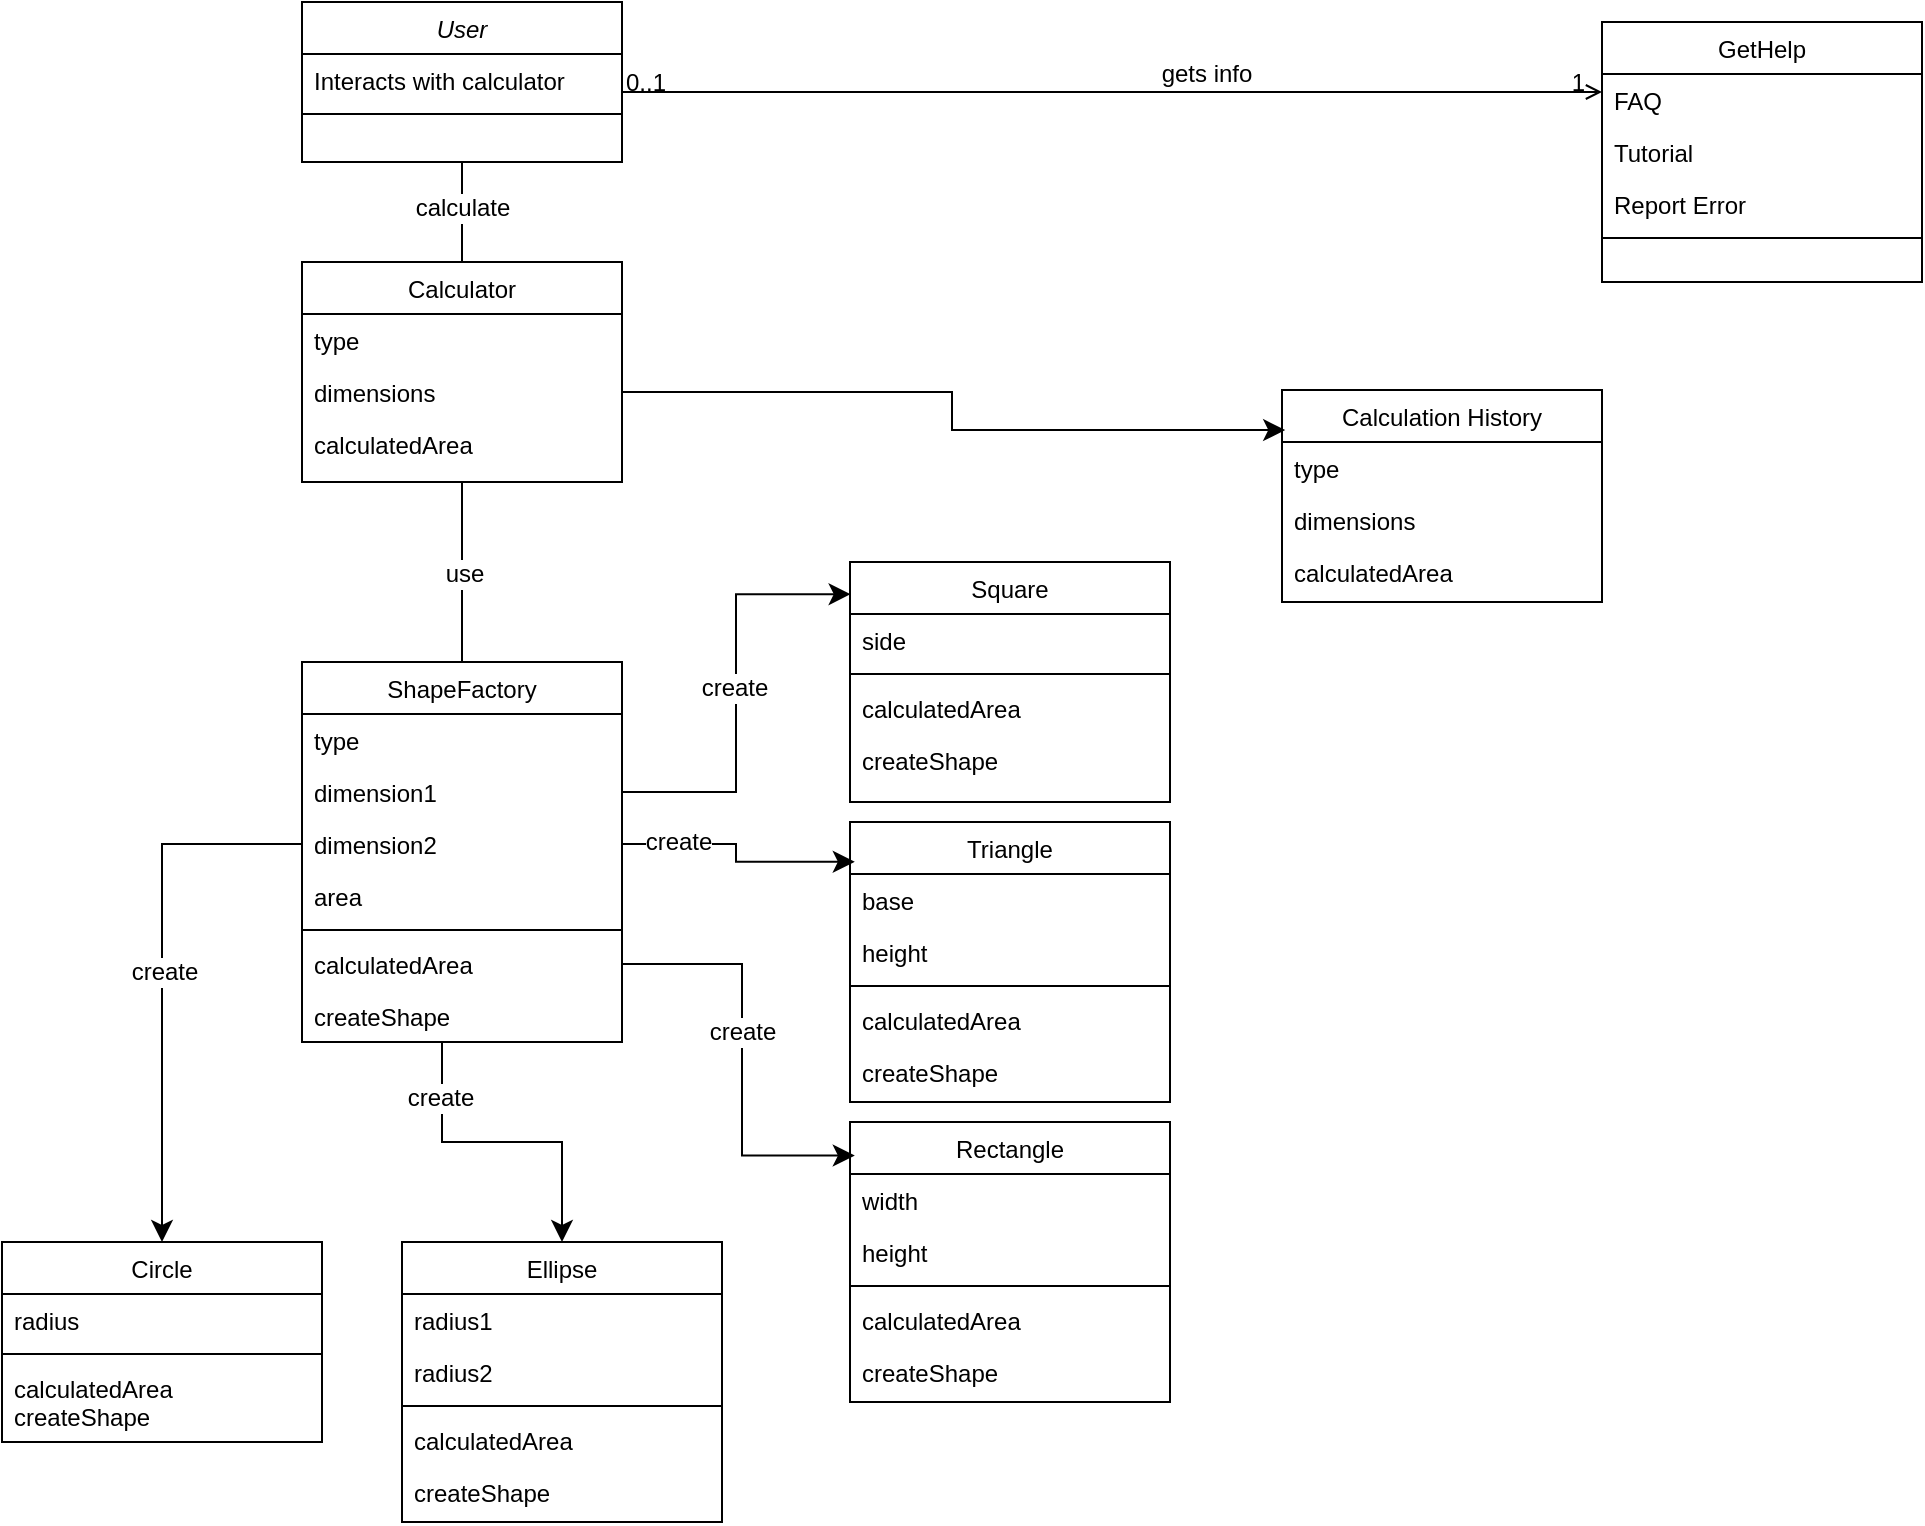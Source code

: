 <mxfile version="24.3.1" type="github">
  <diagram id="C5RBs43oDa-KdzZeNtuy" name="Page-1">
    <mxGraphModel dx="1816" dy="567" grid="1" gridSize="10" guides="1" tooltips="1" connect="1" arrows="1" fold="1" page="1" pageScale="1" pageWidth="827" pageHeight="1169" math="0" shadow="0">
      <root>
        <mxCell id="WIyWlLk6GJQsqaUBKTNV-0" />
        <mxCell id="WIyWlLk6GJQsqaUBKTNV-1" parent="WIyWlLk6GJQsqaUBKTNV-0" />
        <mxCell id="zkfFHV4jXpPFQw0GAbJ--0" value="User" style="swimlane;fontStyle=2;align=center;verticalAlign=top;childLayout=stackLayout;horizontal=1;startSize=26;horizontalStack=0;resizeParent=1;resizeLast=0;collapsible=1;marginBottom=0;rounded=0;shadow=0;strokeWidth=1;" parent="WIyWlLk6GJQsqaUBKTNV-1" vertex="1">
          <mxGeometry x="60" y="110" width="160" height="80" as="geometry">
            <mxRectangle x="230" y="140" width="160" height="26" as="alternateBounds" />
          </mxGeometry>
        </mxCell>
        <mxCell id="zkfFHV4jXpPFQw0GAbJ--1" value="Interacts with calculator" style="text;align=left;verticalAlign=top;spacingLeft=4;spacingRight=4;overflow=hidden;rotatable=0;points=[[0,0.5],[1,0.5]];portConstraint=eastwest;" parent="zkfFHV4jXpPFQw0GAbJ--0" vertex="1">
          <mxGeometry y="26" width="160" height="26" as="geometry" />
        </mxCell>
        <mxCell id="zkfFHV4jXpPFQw0GAbJ--4" value="" style="line;html=1;strokeWidth=1;align=left;verticalAlign=middle;spacingTop=-1;spacingLeft=3;spacingRight=3;rotatable=0;labelPosition=right;points=[];portConstraint=eastwest;" parent="zkfFHV4jXpPFQw0GAbJ--0" vertex="1">
          <mxGeometry y="52" width="160" height="8" as="geometry" />
        </mxCell>
        <mxCell id="zkfFHV4jXpPFQw0GAbJ--6" value="Calculator" style="swimlane;fontStyle=0;align=center;verticalAlign=top;childLayout=stackLayout;horizontal=1;startSize=26;horizontalStack=0;resizeParent=1;resizeLast=0;collapsible=1;marginBottom=0;rounded=0;shadow=0;strokeWidth=1;" parent="WIyWlLk6GJQsqaUBKTNV-1" vertex="1">
          <mxGeometry x="60" y="240" width="160" height="110" as="geometry">
            <mxRectangle x="130" y="380" width="160" height="26" as="alternateBounds" />
          </mxGeometry>
        </mxCell>
        <mxCell id="zkfFHV4jXpPFQw0GAbJ--7" value="type" style="text;align=left;verticalAlign=top;spacingLeft=4;spacingRight=4;overflow=hidden;rotatable=0;points=[[0,0.5],[1,0.5]];portConstraint=eastwest;" parent="zkfFHV4jXpPFQw0GAbJ--6" vertex="1">
          <mxGeometry y="26" width="160" height="26" as="geometry" />
        </mxCell>
        <mxCell id="zkfFHV4jXpPFQw0GAbJ--8" value="dimensions" style="text;align=left;verticalAlign=top;spacingLeft=4;spacingRight=4;overflow=hidden;rotatable=0;points=[[0,0.5],[1,0.5]];portConstraint=eastwest;rounded=0;shadow=0;html=0;" parent="zkfFHV4jXpPFQw0GAbJ--6" vertex="1">
          <mxGeometry y="52" width="160" height="26" as="geometry" />
        </mxCell>
        <mxCell id="zkfFHV4jXpPFQw0GAbJ--11" value="calculatedArea" style="text;align=left;verticalAlign=top;spacingLeft=4;spacingRight=4;overflow=hidden;rotatable=0;points=[[0,0.5],[1,0.5]];portConstraint=eastwest;" parent="zkfFHV4jXpPFQw0GAbJ--6" vertex="1">
          <mxGeometry y="78" width="160" height="26" as="geometry" />
        </mxCell>
        <mxCell id="zkfFHV4jXpPFQw0GAbJ--12" value="" style="endArrow=none;endSize=10;endFill=0;shadow=0;strokeWidth=1;rounded=0;curved=0;edgeStyle=elbowEdgeStyle;elbow=horizontal;" parent="WIyWlLk6GJQsqaUBKTNV-1" source="zkfFHV4jXpPFQw0GAbJ--6" target="zkfFHV4jXpPFQw0GAbJ--0" edge="1">
          <mxGeometry width="160" relative="1" as="geometry">
            <mxPoint x="200" y="203" as="sourcePoint" />
            <mxPoint x="200" y="203" as="targetPoint" />
          </mxGeometry>
        </mxCell>
        <mxCell id="xh-2HfI7lwQ8egLjd8nN-85" value="calculate" style="edgeLabel;html=1;align=center;verticalAlign=middle;resizable=0;points=[];fontSize=12;" vertex="1" connectable="0" parent="zkfFHV4jXpPFQw0GAbJ--12">
          <mxGeometry x="0.076" relative="1" as="geometry">
            <mxPoint as="offset" />
          </mxGeometry>
        </mxCell>
        <mxCell id="zkfFHV4jXpPFQw0GAbJ--17" value="GetHelp" style="swimlane;fontStyle=0;align=center;verticalAlign=top;childLayout=stackLayout;horizontal=1;startSize=26;horizontalStack=0;resizeParent=1;resizeLast=0;collapsible=1;marginBottom=0;rounded=0;shadow=0;strokeWidth=1;" parent="WIyWlLk6GJQsqaUBKTNV-1" vertex="1">
          <mxGeometry x="710" y="120" width="160" height="130" as="geometry">
            <mxRectangle x="550" y="140" width="160" height="26" as="alternateBounds" />
          </mxGeometry>
        </mxCell>
        <mxCell id="zkfFHV4jXpPFQw0GAbJ--18" value="FAQ" style="text;align=left;verticalAlign=top;spacingLeft=4;spacingRight=4;overflow=hidden;rotatable=0;points=[[0,0.5],[1,0.5]];portConstraint=eastwest;" parent="zkfFHV4jXpPFQw0GAbJ--17" vertex="1">
          <mxGeometry y="26" width="160" height="26" as="geometry" />
        </mxCell>
        <mxCell id="zkfFHV4jXpPFQw0GAbJ--19" value="Tutorial" style="text;align=left;verticalAlign=top;spacingLeft=4;spacingRight=4;overflow=hidden;rotatable=0;points=[[0,0.5],[1,0.5]];portConstraint=eastwest;rounded=0;shadow=0;html=0;" parent="zkfFHV4jXpPFQw0GAbJ--17" vertex="1">
          <mxGeometry y="52" width="160" height="26" as="geometry" />
        </mxCell>
        <mxCell id="zkfFHV4jXpPFQw0GAbJ--20" value="Report Error" style="text;align=left;verticalAlign=top;spacingLeft=4;spacingRight=4;overflow=hidden;rotatable=0;points=[[0,0.5],[1,0.5]];portConstraint=eastwest;rounded=0;shadow=0;html=0;" parent="zkfFHV4jXpPFQw0GAbJ--17" vertex="1">
          <mxGeometry y="78" width="160" height="26" as="geometry" />
        </mxCell>
        <mxCell id="zkfFHV4jXpPFQw0GAbJ--23" value="" style="line;html=1;strokeWidth=1;align=left;verticalAlign=middle;spacingTop=-1;spacingLeft=3;spacingRight=3;rotatable=0;labelPosition=right;points=[];portConstraint=eastwest;" parent="zkfFHV4jXpPFQw0GAbJ--17" vertex="1">
          <mxGeometry y="104" width="160" height="8" as="geometry" />
        </mxCell>
        <mxCell id="zkfFHV4jXpPFQw0GAbJ--26" value="" style="endArrow=open;shadow=0;strokeWidth=1;rounded=0;curved=0;endFill=1;edgeStyle=elbowEdgeStyle;elbow=vertical;" parent="WIyWlLk6GJQsqaUBKTNV-1" source="zkfFHV4jXpPFQw0GAbJ--0" target="zkfFHV4jXpPFQw0GAbJ--17" edge="1">
          <mxGeometry x="0.5" y="41" relative="1" as="geometry">
            <mxPoint x="380" y="192" as="sourcePoint" />
            <mxPoint x="540" y="192" as="targetPoint" />
            <mxPoint x="-40" y="32" as="offset" />
          </mxGeometry>
        </mxCell>
        <mxCell id="zkfFHV4jXpPFQw0GAbJ--27" value="0..1" style="resizable=0;align=left;verticalAlign=bottom;labelBackgroundColor=none;fontSize=12;" parent="zkfFHV4jXpPFQw0GAbJ--26" connectable="0" vertex="1">
          <mxGeometry x="-1" relative="1" as="geometry">
            <mxPoint y="4" as="offset" />
          </mxGeometry>
        </mxCell>
        <mxCell id="zkfFHV4jXpPFQw0GAbJ--28" value="1" style="resizable=0;align=right;verticalAlign=bottom;labelBackgroundColor=none;fontSize=12;" parent="zkfFHV4jXpPFQw0GAbJ--26" connectable="0" vertex="1">
          <mxGeometry x="1" relative="1" as="geometry">
            <mxPoint x="-7" y="4" as="offset" />
          </mxGeometry>
        </mxCell>
        <mxCell id="zkfFHV4jXpPFQw0GAbJ--29" value="gets info" style="text;html=1;resizable=0;points=[];;align=center;verticalAlign=middle;labelBackgroundColor=none;rounded=0;shadow=0;strokeWidth=1;fontSize=12;" parent="zkfFHV4jXpPFQw0GAbJ--26" vertex="1" connectable="0">
          <mxGeometry x="0.5" y="49" relative="1" as="geometry">
            <mxPoint x="-76" y="40" as="offset" />
          </mxGeometry>
        </mxCell>
        <mxCell id="xh-2HfI7lwQ8egLjd8nN-17" style="edgeStyle=none;curved=1;rounded=0;orthogonalLoop=1;jettySize=auto;html=1;exitX=0.5;exitY=0;exitDx=0;exitDy=0;entryX=0.5;entryY=1;entryDx=0;entryDy=0;fontSize=12;startSize=8;endSize=8;endArrow=none;endFill=0;" edge="1" parent="WIyWlLk6GJQsqaUBKTNV-1" source="xh-2HfI7lwQ8egLjd8nN-7" target="zkfFHV4jXpPFQw0GAbJ--6">
          <mxGeometry relative="1" as="geometry" />
        </mxCell>
        <mxCell id="xh-2HfI7lwQ8egLjd8nN-84" value="use" style="edgeLabel;html=1;align=center;verticalAlign=middle;resizable=0;points=[];fontSize=12;" vertex="1" connectable="0" parent="xh-2HfI7lwQ8egLjd8nN-17">
          <mxGeometry x="-0.017" y="-1" relative="1" as="geometry">
            <mxPoint as="offset" />
          </mxGeometry>
        </mxCell>
        <mxCell id="xh-2HfI7lwQ8egLjd8nN-7" value="ShapeFactory" style="swimlane;fontStyle=0;align=center;verticalAlign=top;childLayout=stackLayout;horizontal=1;startSize=26;horizontalStack=0;resizeParent=1;resizeLast=0;collapsible=1;marginBottom=0;rounded=0;shadow=0;strokeWidth=1;" vertex="1" parent="WIyWlLk6GJQsqaUBKTNV-1">
          <mxGeometry x="60" y="440" width="160" height="190" as="geometry">
            <mxRectangle x="550" y="140" width="160" height="26" as="alternateBounds" />
          </mxGeometry>
        </mxCell>
        <mxCell id="xh-2HfI7lwQ8egLjd8nN-8" value="type" style="text;align=left;verticalAlign=top;spacingLeft=4;spacingRight=4;overflow=hidden;rotatable=0;points=[[0,0.5],[1,0.5]];portConstraint=eastwest;" vertex="1" parent="xh-2HfI7lwQ8egLjd8nN-7">
          <mxGeometry y="26" width="160" height="26" as="geometry" />
        </mxCell>
        <mxCell id="xh-2HfI7lwQ8egLjd8nN-9" value="dimension1" style="text;align=left;verticalAlign=top;spacingLeft=4;spacingRight=4;overflow=hidden;rotatable=0;points=[[0,0.5],[1,0.5]];portConstraint=eastwest;rounded=0;shadow=0;html=0;" vertex="1" parent="xh-2HfI7lwQ8egLjd8nN-7">
          <mxGeometry y="52" width="160" height="26" as="geometry" />
        </mxCell>
        <mxCell id="xh-2HfI7lwQ8egLjd8nN-10" value="dimension2" style="text;align=left;verticalAlign=top;spacingLeft=4;spacingRight=4;overflow=hidden;rotatable=0;points=[[0,0.5],[1,0.5]];portConstraint=eastwest;rounded=0;shadow=0;html=0;" vertex="1" parent="xh-2HfI7lwQ8egLjd8nN-7">
          <mxGeometry y="78" width="160" height="26" as="geometry" />
        </mxCell>
        <mxCell id="xh-2HfI7lwQ8egLjd8nN-11" value="area" style="text;align=left;verticalAlign=top;spacingLeft=4;spacingRight=4;overflow=hidden;rotatable=0;points=[[0,0.5],[1,0.5]];portConstraint=eastwest;rounded=0;shadow=0;html=0;" vertex="1" parent="xh-2HfI7lwQ8egLjd8nN-7">
          <mxGeometry y="104" width="160" height="26" as="geometry" />
        </mxCell>
        <mxCell id="xh-2HfI7lwQ8egLjd8nN-13" value="" style="line;html=1;strokeWidth=1;align=left;verticalAlign=middle;spacingTop=-1;spacingLeft=3;spacingRight=3;rotatable=0;labelPosition=right;points=[];portConstraint=eastwest;" vertex="1" parent="xh-2HfI7lwQ8egLjd8nN-7">
          <mxGeometry y="130" width="160" height="8" as="geometry" />
        </mxCell>
        <mxCell id="xh-2HfI7lwQ8egLjd8nN-14" value="calculatedArea" style="text;align=left;verticalAlign=top;spacingLeft=4;spacingRight=4;overflow=hidden;rotatable=0;points=[[0,0.5],[1,0.5]];portConstraint=eastwest;" vertex="1" parent="xh-2HfI7lwQ8egLjd8nN-7">
          <mxGeometry y="138" width="160" height="26" as="geometry" />
        </mxCell>
        <mxCell id="xh-2HfI7lwQ8egLjd8nN-15" value="createShape" style="text;align=left;verticalAlign=top;spacingLeft=4;spacingRight=4;overflow=hidden;rotatable=0;points=[[0,0.5],[1,0.5]];portConstraint=eastwest;" vertex="1" parent="xh-2HfI7lwQ8egLjd8nN-7">
          <mxGeometry y="164" width="160" height="26" as="geometry" />
        </mxCell>
        <mxCell id="xh-2HfI7lwQ8egLjd8nN-18" value="Circle" style="swimlane;fontStyle=0;align=center;verticalAlign=top;childLayout=stackLayout;horizontal=1;startSize=26;horizontalStack=0;resizeParent=1;resizeLast=0;collapsible=1;marginBottom=0;rounded=0;shadow=0;strokeWidth=1;" vertex="1" parent="WIyWlLk6GJQsqaUBKTNV-1">
          <mxGeometry x="-90" y="730" width="160" height="100" as="geometry">
            <mxRectangle x="550" y="140" width="160" height="26" as="alternateBounds" />
          </mxGeometry>
        </mxCell>
        <mxCell id="xh-2HfI7lwQ8egLjd8nN-19" value="radius" style="text;align=left;verticalAlign=top;spacingLeft=4;spacingRight=4;overflow=hidden;rotatable=0;points=[[0,0.5],[1,0.5]];portConstraint=eastwest;" vertex="1" parent="xh-2HfI7lwQ8egLjd8nN-18">
          <mxGeometry y="26" width="160" height="26" as="geometry" />
        </mxCell>
        <mxCell id="xh-2HfI7lwQ8egLjd8nN-23" value="" style="line;html=1;strokeWidth=1;align=left;verticalAlign=middle;spacingTop=-1;spacingLeft=3;spacingRight=3;rotatable=0;labelPosition=right;points=[];portConstraint=eastwest;" vertex="1" parent="xh-2HfI7lwQ8egLjd8nN-18">
          <mxGeometry y="52" width="160" height="8" as="geometry" />
        </mxCell>
        <mxCell id="xh-2HfI7lwQ8egLjd8nN-24" value="calculatedArea&#xa;createShape" style="text;align=left;verticalAlign=top;spacingLeft=4;spacingRight=4;overflow=hidden;rotatable=0;points=[[0,0.5],[1,0.5]];portConstraint=eastwest;" vertex="1" parent="xh-2HfI7lwQ8egLjd8nN-18">
          <mxGeometry y="60" width="160" height="40" as="geometry" />
        </mxCell>
        <mxCell id="xh-2HfI7lwQ8egLjd8nN-30" value="Ellipse" style="swimlane;fontStyle=0;align=center;verticalAlign=top;childLayout=stackLayout;horizontal=1;startSize=26;horizontalStack=0;resizeParent=1;resizeLast=0;collapsible=1;marginBottom=0;rounded=0;shadow=0;strokeWidth=1;" vertex="1" parent="WIyWlLk6GJQsqaUBKTNV-1">
          <mxGeometry x="110" y="730" width="160" height="140" as="geometry">
            <mxRectangle x="550" y="140" width="160" height="26" as="alternateBounds" />
          </mxGeometry>
        </mxCell>
        <mxCell id="xh-2HfI7lwQ8egLjd8nN-31" value="radius1" style="text;align=left;verticalAlign=top;spacingLeft=4;spacingRight=4;overflow=hidden;rotatable=0;points=[[0,0.5],[1,0.5]];portConstraint=eastwest;" vertex="1" parent="xh-2HfI7lwQ8egLjd8nN-30">
          <mxGeometry y="26" width="160" height="26" as="geometry" />
        </mxCell>
        <mxCell id="xh-2HfI7lwQ8egLjd8nN-32" value="radius2" style="text;align=left;verticalAlign=top;spacingLeft=4;spacingRight=4;overflow=hidden;rotatable=0;points=[[0,0.5],[1,0.5]];portConstraint=eastwest;rounded=0;shadow=0;html=0;" vertex="1" parent="xh-2HfI7lwQ8egLjd8nN-30">
          <mxGeometry y="52" width="160" height="26" as="geometry" />
        </mxCell>
        <mxCell id="xh-2HfI7lwQ8egLjd8nN-35" value="" style="line;html=1;strokeWidth=1;align=left;verticalAlign=middle;spacingTop=-1;spacingLeft=3;spacingRight=3;rotatable=0;labelPosition=right;points=[];portConstraint=eastwest;" vertex="1" parent="xh-2HfI7lwQ8egLjd8nN-30">
          <mxGeometry y="78" width="160" height="8" as="geometry" />
        </mxCell>
        <mxCell id="xh-2HfI7lwQ8egLjd8nN-36" value="calculatedArea" style="text;align=left;verticalAlign=top;spacingLeft=4;spacingRight=4;overflow=hidden;rotatable=0;points=[[0,0.5],[1,0.5]];portConstraint=eastwest;" vertex="1" parent="xh-2HfI7lwQ8egLjd8nN-30">
          <mxGeometry y="86" width="160" height="26" as="geometry" />
        </mxCell>
        <mxCell id="xh-2HfI7lwQ8egLjd8nN-37" value="createShape" style="text;align=left;verticalAlign=top;spacingLeft=4;spacingRight=4;overflow=hidden;rotatable=0;points=[[0,0.5],[1,0.5]];portConstraint=eastwest;" vertex="1" parent="xh-2HfI7lwQ8egLjd8nN-30">
          <mxGeometry y="112" width="160" height="26" as="geometry" />
        </mxCell>
        <mxCell id="xh-2HfI7lwQ8egLjd8nN-39" value="Rectangle" style="swimlane;fontStyle=0;align=center;verticalAlign=top;childLayout=stackLayout;horizontal=1;startSize=26;horizontalStack=0;resizeParent=1;resizeLast=0;collapsible=1;marginBottom=0;rounded=0;shadow=0;strokeWidth=1;" vertex="1" parent="WIyWlLk6GJQsqaUBKTNV-1">
          <mxGeometry x="334" y="670" width="160" height="140" as="geometry">
            <mxRectangle x="550" y="140" width="160" height="26" as="alternateBounds" />
          </mxGeometry>
        </mxCell>
        <mxCell id="xh-2HfI7lwQ8egLjd8nN-40" value="width" style="text;align=left;verticalAlign=top;spacingLeft=4;spacingRight=4;overflow=hidden;rotatable=0;points=[[0,0.5],[1,0.5]];portConstraint=eastwest;" vertex="1" parent="xh-2HfI7lwQ8egLjd8nN-39">
          <mxGeometry y="26" width="160" height="26" as="geometry" />
        </mxCell>
        <mxCell id="xh-2HfI7lwQ8egLjd8nN-41" value="height" style="text;align=left;verticalAlign=top;spacingLeft=4;spacingRight=4;overflow=hidden;rotatable=0;points=[[0,0.5],[1,0.5]];portConstraint=eastwest;rounded=0;shadow=0;html=0;" vertex="1" parent="xh-2HfI7lwQ8egLjd8nN-39">
          <mxGeometry y="52" width="160" height="26" as="geometry" />
        </mxCell>
        <mxCell id="xh-2HfI7lwQ8egLjd8nN-42" value="" style="line;html=1;strokeWidth=1;align=left;verticalAlign=middle;spacingTop=-1;spacingLeft=3;spacingRight=3;rotatable=0;labelPosition=right;points=[];portConstraint=eastwest;" vertex="1" parent="xh-2HfI7lwQ8egLjd8nN-39">
          <mxGeometry y="78" width="160" height="8" as="geometry" />
        </mxCell>
        <mxCell id="xh-2HfI7lwQ8egLjd8nN-43" value="calculatedArea" style="text;align=left;verticalAlign=top;spacingLeft=4;spacingRight=4;overflow=hidden;rotatable=0;points=[[0,0.5],[1,0.5]];portConstraint=eastwest;" vertex="1" parent="xh-2HfI7lwQ8egLjd8nN-39">
          <mxGeometry y="86" width="160" height="26" as="geometry" />
        </mxCell>
        <mxCell id="xh-2HfI7lwQ8egLjd8nN-44" value="createShape" style="text;align=left;verticalAlign=top;spacingLeft=4;spacingRight=4;overflow=hidden;rotatable=0;points=[[0,0.5],[1,0.5]];portConstraint=eastwest;" vertex="1" parent="xh-2HfI7lwQ8egLjd8nN-39">
          <mxGeometry y="112" width="160" height="26" as="geometry" />
        </mxCell>
        <mxCell id="xh-2HfI7lwQ8egLjd8nN-45" value="Square" style="swimlane;fontStyle=0;align=center;verticalAlign=top;childLayout=stackLayout;horizontal=1;startSize=26;horizontalStack=0;resizeParent=1;resizeLast=0;collapsible=1;marginBottom=0;rounded=0;shadow=0;strokeWidth=1;" vertex="1" parent="WIyWlLk6GJQsqaUBKTNV-1">
          <mxGeometry x="334" y="390" width="160" height="120" as="geometry">
            <mxRectangle x="550" y="140" width="160" height="26" as="alternateBounds" />
          </mxGeometry>
        </mxCell>
        <mxCell id="xh-2HfI7lwQ8egLjd8nN-46" value="side" style="text;align=left;verticalAlign=top;spacingLeft=4;spacingRight=4;overflow=hidden;rotatable=0;points=[[0,0.5],[1,0.5]];portConstraint=eastwest;" vertex="1" parent="xh-2HfI7lwQ8egLjd8nN-45">
          <mxGeometry y="26" width="160" height="26" as="geometry" />
        </mxCell>
        <mxCell id="xh-2HfI7lwQ8egLjd8nN-48" value="" style="line;html=1;strokeWidth=1;align=left;verticalAlign=middle;spacingTop=-1;spacingLeft=3;spacingRight=3;rotatable=0;labelPosition=right;points=[];portConstraint=eastwest;" vertex="1" parent="xh-2HfI7lwQ8egLjd8nN-45">
          <mxGeometry y="52" width="160" height="8" as="geometry" />
        </mxCell>
        <mxCell id="xh-2HfI7lwQ8egLjd8nN-49" value="calculatedArea" style="text;align=left;verticalAlign=top;spacingLeft=4;spacingRight=4;overflow=hidden;rotatable=0;points=[[0,0.5],[1,0.5]];portConstraint=eastwest;" vertex="1" parent="xh-2HfI7lwQ8egLjd8nN-45">
          <mxGeometry y="60" width="160" height="26" as="geometry" />
        </mxCell>
        <mxCell id="xh-2HfI7lwQ8egLjd8nN-50" value="createShape" style="text;align=left;verticalAlign=top;spacingLeft=4;spacingRight=4;overflow=hidden;rotatable=0;points=[[0,0.5],[1,0.5]];portConstraint=eastwest;" vertex="1" parent="xh-2HfI7lwQ8egLjd8nN-45">
          <mxGeometry y="86" width="160" height="26" as="geometry" />
        </mxCell>
        <mxCell id="xh-2HfI7lwQ8egLjd8nN-56" value="Triangle" style="swimlane;fontStyle=0;align=center;verticalAlign=top;childLayout=stackLayout;horizontal=1;startSize=26;horizontalStack=0;resizeParent=1;resizeLast=0;collapsible=1;marginBottom=0;rounded=0;shadow=0;strokeWidth=1;" vertex="1" parent="WIyWlLk6GJQsqaUBKTNV-1">
          <mxGeometry x="334" y="520" width="160" height="140" as="geometry">
            <mxRectangle x="550" y="140" width="160" height="26" as="alternateBounds" />
          </mxGeometry>
        </mxCell>
        <mxCell id="xh-2HfI7lwQ8egLjd8nN-57" value="base" style="text;align=left;verticalAlign=top;spacingLeft=4;spacingRight=4;overflow=hidden;rotatable=0;points=[[0,0.5],[1,0.5]];portConstraint=eastwest;" vertex="1" parent="xh-2HfI7lwQ8egLjd8nN-56">
          <mxGeometry y="26" width="160" height="26" as="geometry" />
        </mxCell>
        <mxCell id="xh-2HfI7lwQ8egLjd8nN-58" value="height" style="text;align=left;verticalAlign=top;spacingLeft=4;spacingRight=4;overflow=hidden;rotatable=0;points=[[0,0.5],[1,0.5]];portConstraint=eastwest;rounded=0;shadow=0;html=0;" vertex="1" parent="xh-2HfI7lwQ8egLjd8nN-56">
          <mxGeometry y="52" width="160" height="26" as="geometry" />
        </mxCell>
        <mxCell id="xh-2HfI7lwQ8egLjd8nN-59" value="" style="line;html=1;strokeWidth=1;align=left;verticalAlign=middle;spacingTop=-1;spacingLeft=3;spacingRight=3;rotatable=0;labelPosition=right;points=[];portConstraint=eastwest;" vertex="1" parent="xh-2HfI7lwQ8egLjd8nN-56">
          <mxGeometry y="78" width="160" height="8" as="geometry" />
        </mxCell>
        <mxCell id="xh-2HfI7lwQ8egLjd8nN-60" value="calculatedArea" style="text;align=left;verticalAlign=top;spacingLeft=4;spacingRight=4;overflow=hidden;rotatable=0;points=[[0,0.5],[1,0.5]];portConstraint=eastwest;" vertex="1" parent="xh-2HfI7lwQ8egLjd8nN-56">
          <mxGeometry y="86" width="160" height="26" as="geometry" />
        </mxCell>
        <mxCell id="xh-2HfI7lwQ8egLjd8nN-61" value="createShape" style="text;align=left;verticalAlign=top;spacingLeft=4;spacingRight=4;overflow=hidden;rotatable=0;points=[[0,0.5],[1,0.5]];portConstraint=eastwest;" vertex="1" parent="xh-2HfI7lwQ8egLjd8nN-56">
          <mxGeometry y="112" width="160" height="26" as="geometry" />
        </mxCell>
        <mxCell id="xh-2HfI7lwQ8egLjd8nN-62" style="edgeStyle=orthogonalEdgeStyle;rounded=0;orthogonalLoop=1;jettySize=auto;html=1;entryX=0.5;entryY=0;entryDx=0;entryDy=0;fontSize=12;startSize=8;endSize=8;" edge="1" parent="WIyWlLk6GJQsqaUBKTNV-1" source="xh-2HfI7lwQ8egLjd8nN-10" target="xh-2HfI7lwQ8egLjd8nN-18">
          <mxGeometry relative="1" as="geometry" />
        </mxCell>
        <mxCell id="xh-2HfI7lwQ8egLjd8nN-79" value="create" style="edgeLabel;html=1;align=center;verticalAlign=middle;resizable=0;points=[];fontSize=12;" vertex="1" connectable="0" parent="xh-2HfI7lwQ8egLjd8nN-62">
          <mxGeometry x="-0.003" y="1" relative="1" as="geometry">
            <mxPoint as="offset" />
          </mxGeometry>
        </mxCell>
        <mxCell id="xh-2HfI7lwQ8egLjd8nN-63" style="edgeStyle=orthogonalEdgeStyle;rounded=0;orthogonalLoop=1;jettySize=auto;html=1;entryX=0.5;entryY=0;entryDx=0;entryDy=0;fontSize=12;startSize=8;endSize=8;" edge="1" parent="WIyWlLk6GJQsqaUBKTNV-1" source="xh-2HfI7lwQ8egLjd8nN-15" target="xh-2HfI7lwQ8egLjd8nN-30">
          <mxGeometry relative="1" as="geometry">
            <Array as="points">
              <mxPoint x="130" y="680" />
              <mxPoint x="190" y="680" />
            </Array>
          </mxGeometry>
        </mxCell>
        <mxCell id="xh-2HfI7lwQ8egLjd8nN-80" value="create" style="edgeLabel;html=1;align=center;verticalAlign=middle;resizable=0;points=[];fontSize=12;" vertex="1" connectable="0" parent="xh-2HfI7lwQ8egLjd8nN-63">
          <mxGeometry x="-0.652" y="-1" relative="1" as="geometry">
            <mxPoint as="offset" />
          </mxGeometry>
        </mxCell>
        <mxCell id="xh-2HfI7lwQ8egLjd8nN-67" style="edgeStyle=orthogonalEdgeStyle;rounded=0;orthogonalLoop=1;jettySize=auto;html=1;entryX=0.015;entryY=0.142;entryDx=0;entryDy=0;entryPerimeter=0;fontSize=12;startSize=8;endSize=8;" edge="1" parent="WIyWlLk6GJQsqaUBKTNV-1" source="xh-2HfI7lwQ8egLjd8nN-10" target="xh-2HfI7lwQ8egLjd8nN-56">
          <mxGeometry relative="1" as="geometry" />
        </mxCell>
        <mxCell id="xh-2HfI7lwQ8egLjd8nN-82" value="create" style="edgeLabel;html=1;align=center;verticalAlign=middle;resizable=0;points=[];fontSize=12;" vertex="1" connectable="0" parent="xh-2HfI7lwQ8egLjd8nN-67">
          <mxGeometry x="-0.562" y="1" relative="1" as="geometry">
            <mxPoint as="offset" />
          </mxGeometry>
        </mxCell>
        <mxCell id="xh-2HfI7lwQ8egLjd8nN-68" style="edgeStyle=orthogonalEdgeStyle;rounded=0;orthogonalLoop=1;jettySize=auto;html=1;entryX=0.015;entryY=0.12;entryDx=0;entryDy=0;entryPerimeter=0;fontSize=12;startSize=8;endSize=8;" edge="1" parent="WIyWlLk6GJQsqaUBKTNV-1" source="xh-2HfI7lwQ8egLjd8nN-14" target="xh-2HfI7lwQ8egLjd8nN-39">
          <mxGeometry relative="1" as="geometry">
            <Array as="points">
              <mxPoint x="280" y="591" />
              <mxPoint x="280" y="687" />
            </Array>
          </mxGeometry>
        </mxCell>
        <mxCell id="xh-2HfI7lwQ8egLjd8nN-81" value="create" style="edgeLabel;html=1;align=center;verticalAlign=middle;resizable=0;points=[];fontSize=12;" vertex="1" connectable="0" parent="xh-2HfI7lwQ8egLjd8nN-68">
          <mxGeometry x="-0.117" relative="1" as="geometry">
            <mxPoint as="offset" />
          </mxGeometry>
        </mxCell>
        <mxCell id="xh-2HfI7lwQ8egLjd8nN-69" style="edgeStyle=orthogonalEdgeStyle;rounded=0;orthogonalLoop=1;jettySize=auto;html=1;entryX=0.002;entryY=0.134;entryDx=0;entryDy=0;entryPerimeter=0;fontSize=12;startSize=8;endSize=8;" edge="1" parent="WIyWlLk6GJQsqaUBKTNV-1" source="xh-2HfI7lwQ8egLjd8nN-9" target="xh-2HfI7lwQ8egLjd8nN-45">
          <mxGeometry relative="1" as="geometry" />
        </mxCell>
        <mxCell id="xh-2HfI7lwQ8egLjd8nN-83" value="create" style="edgeLabel;html=1;align=center;verticalAlign=middle;resizable=0;points=[];fontSize=12;" vertex="1" connectable="0" parent="xh-2HfI7lwQ8egLjd8nN-69">
          <mxGeometry x="0.029" y="1" relative="1" as="geometry">
            <mxPoint as="offset" />
          </mxGeometry>
        </mxCell>
        <mxCell id="xh-2HfI7lwQ8egLjd8nN-70" value="Calculation History" style="swimlane;fontStyle=0;align=center;verticalAlign=top;childLayout=stackLayout;horizontal=1;startSize=26;horizontalStack=0;resizeParent=1;resizeLast=0;collapsible=1;marginBottom=0;rounded=0;shadow=0;strokeWidth=1;" vertex="1" parent="WIyWlLk6GJQsqaUBKTNV-1">
          <mxGeometry x="550" y="304" width="160" height="106" as="geometry">
            <mxRectangle x="550" y="140" width="160" height="26" as="alternateBounds" />
          </mxGeometry>
        </mxCell>
        <mxCell id="xh-2HfI7lwQ8egLjd8nN-71" value="type" style="text;align=left;verticalAlign=top;spacingLeft=4;spacingRight=4;overflow=hidden;rotatable=0;points=[[0,0.5],[1,0.5]];portConstraint=eastwest;" vertex="1" parent="xh-2HfI7lwQ8egLjd8nN-70">
          <mxGeometry y="26" width="160" height="26" as="geometry" />
        </mxCell>
        <mxCell id="xh-2HfI7lwQ8egLjd8nN-72" value="dimensions" style="text;align=left;verticalAlign=top;spacingLeft=4;spacingRight=4;overflow=hidden;rotatable=0;points=[[0,0.5],[1,0.5]];portConstraint=eastwest;rounded=0;shadow=0;html=0;" vertex="1" parent="xh-2HfI7lwQ8egLjd8nN-70">
          <mxGeometry y="52" width="160" height="26" as="geometry" />
        </mxCell>
        <mxCell id="xh-2HfI7lwQ8egLjd8nN-73" value="calculatedArea" style="text;align=left;verticalAlign=top;spacingLeft=4;spacingRight=4;overflow=hidden;rotatable=0;points=[[0,0.5],[1,0.5]];portConstraint=eastwest;rounded=0;shadow=0;html=0;" vertex="1" parent="xh-2HfI7lwQ8egLjd8nN-70">
          <mxGeometry y="78" width="160" height="26" as="geometry" />
        </mxCell>
        <mxCell id="xh-2HfI7lwQ8egLjd8nN-86" style="edgeStyle=orthogonalEdgeStyle;rounded=0;orthogonalLoop=1;jettySize=auto;html=1;entryX=0.01;entryY=0.189;entryDx=0;entryDy=0;entryPerimeter=0;fontSize=12;startSize=8;endSize=8;" edge="1" parent="WIyWlLk6GJQsqaUBKTNV-1" source="zkfFHV4jXpPFQw0GAbJ--8" target="xh-2HfI7lwQ8egLjd8nN-70">
          <mxGeometry relative="1" as="geometry" />
        </mxCell>
      </root>
    </mxGraphModel>
  </diagram>
</mxfile>
